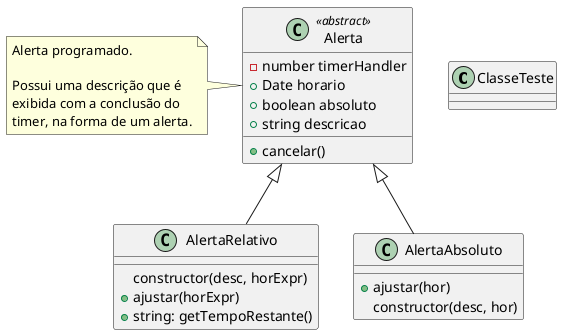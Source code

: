 @startuml "Classes"

top to bottom direction

class ClasseTeste {

}

class Alerta <<abstract>> {
  - number timerHandler
  + Date horario
  + boolean absoluto
  + string descricao
  + cancelar()
}
note left of Alerta : Alerta programado.\n\nPossui uma descrição que é\nexibida com a conclusão do\ntimer, na forma de um alerta.

class AlertaRelativo {
  constructor(desc, horExpr)
  + ajustar(horExpr)
  + string: getTempoRestante()
}

class AlertaAbsoluto {
  + ajustar(hor)
  constructor(desc, hor)
}

Alerta <|-- AlertaRelativo
Alerta <|-- AlertaAbsoluto

@enduml
